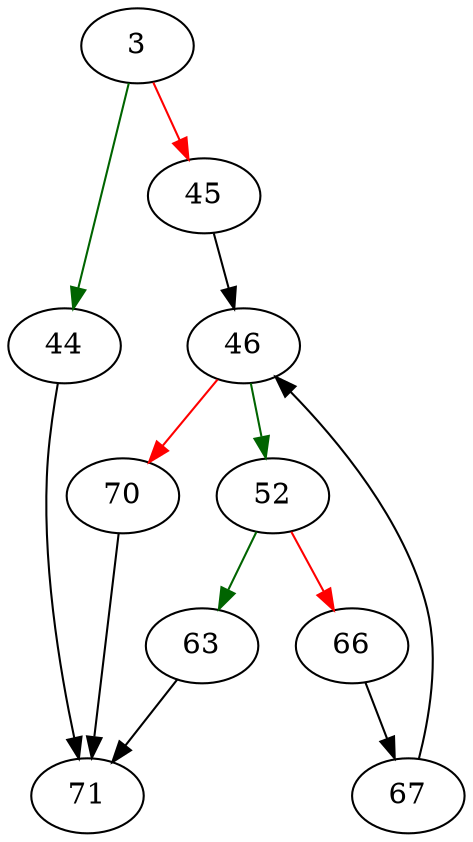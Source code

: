 strict digraph "resolveOrderByTermToExprList" {
	// Node definitions.
	3 [entry=true];
	44;
	45;
	71;
	46;
	52;
	70;
	63;
	66;
	67;

	// Edge definitions.
	3 -> 44 [
		color=darkgreen
		cond=true
	];
	3 -> 45 [
		color=red
		cond=false
	];
	44 -> 71;
	45 -> 46;
	46 -> 52 [
		color=darkgreen
		cond=true
	];
	46 -> 70 [
		color=red
		cond=false
	];
	52 -> 63 [
		color=darkgreen
		cond=true
	];
	52 -> 66 [
		color=red
		cond=false
	];
	70 -> 71;
	63 -> 71;
	66 -> 67;
	67 -> 46;
}